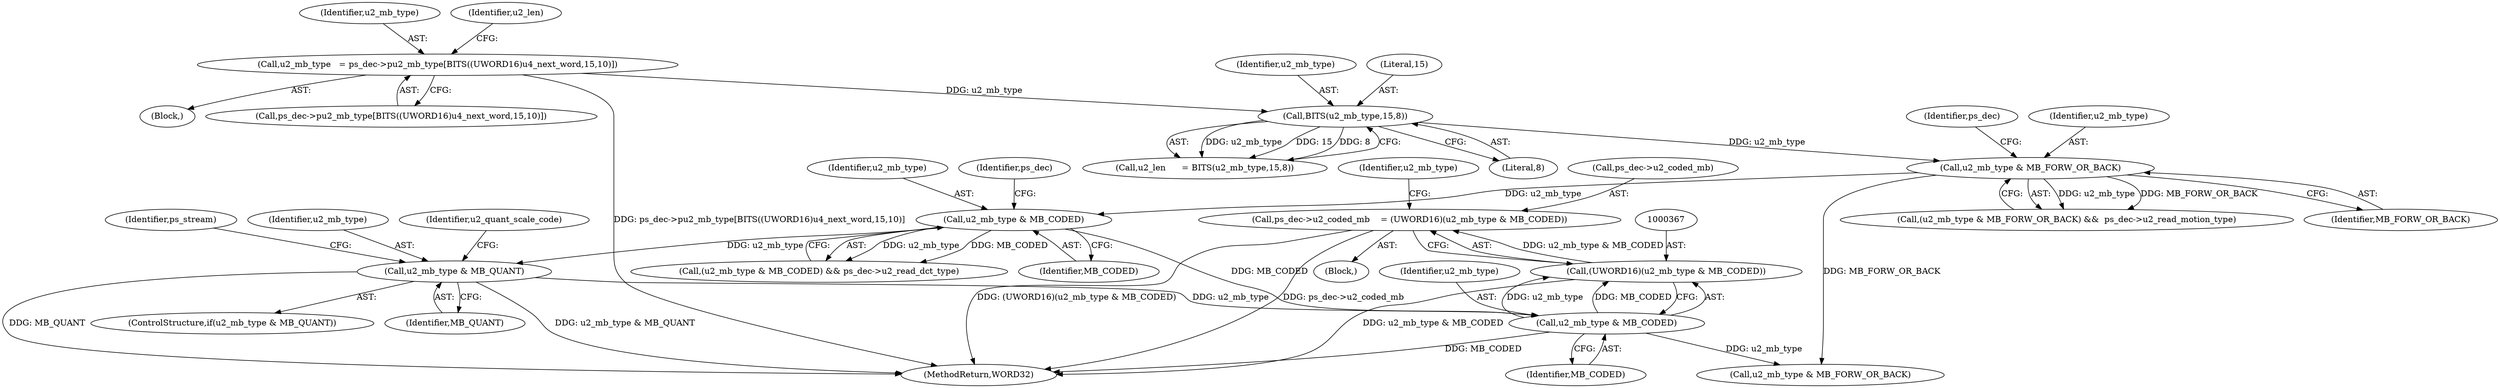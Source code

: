digraph "0_Android_58a6822d7140137ce957c6d2fc20bae1374186c1_0@pointer" {
"1000362" [label="(Call,ps_dec->u2_coded_mb    = (UWORD16)(u2_mb_type & MB_CODED))"];
"1000366" [label="(Call,(UWORD16)(u2_mb_type & MB_CODED))"];
"1000368" [label="(Call,u2_mb_type & MB_CODED)"];
"1000329" [label="(Call,u2_mb_type & MB_QUANT)"];
"1000299" [label="(Call,u2_mb_type & MB_CODED)"];
"1000244" [label="(Call,u2_mb_type & MB_FORW_OR_BACK)"];
"1000224" [label="(Call,BITS(u2_mb_type,15,8))"];
"1000210" [label="(Call,u2_mb_type   = ps_dec->pu2_mb_type[BITS((UWORD16)u4_next_word,15,10)])"];
"1000212" [label="(Call,ps_dec->pu2_mb_type[BITS((UWORD16)u4_next_word,15,10)])"];
"1000300" [label="(Identifier,u2_mb_type)"];
"1000363" [label="(Call,ps_dec->u2_coded_mb)"];
"1000248" [label="(Identifier,ps_dec)"];
"1000335" [label="(Identifier,u2_quant_scale_code)"];
"1000244" [label="(Call,u2_mb_type & MB_FORW_OR_BACK)"];
"1000222" [label="(Call,u2_len      = BITS(u2_mb_type,15,8))"];
"1000368" [label="(Call,u2_mb_type & MB_CODED)"];
"1000210" [label="(Call,u2_mb_type   = ps_dec->pu2_mb_type[BITS((UWORD16)u4_next_word,15,10)])"];
"1000366" [label="(Call,(UWORD16)(u2_mb_type & MB_CODED))"];
"1000372" [label="(Call,u2_mb_type & MB_FORW_OR_BACK)"];
"1000362" [label="(Call,ps_dec->u2_coded_mb    = (UWORD16)(u2_mb_type & MB_CODED))"];
"1000360" [label="(Identifier,ps_stream)"];
"1000246" [label="(Identifier,MB_FORW_OR_BACK)"];
"1000550" [label="(MethodReturn,WORD32)"];
"1000369" [label="(Identifier,u2_mb_type)"];
"1000328" [label="(ControlStructure,if(u2_mb_type & MB_QUANT))"];
"1000331" [label="(Identifier,MB_QUANT)"];
"1000370" [label="(Identifier,MB_CODED)"];
"1000299" [label="(Call,u2_mb_type & MB_CODED)"];
"1000227" [label="(Literal,8)"];
"1000373" [label="(Identifier,u2_mb_type)"];
"1000225" [label="(Identifier,u2_mb_type)"];
"1000245" [label="(Identifier,u2_mb_type)"];
"1000226" [label="(Literal,15)"];
"1000211" [label="(Identifier,u2_mb_type)"];
"1000298" [label="(Call,(u2_mb_type & MB_CODED) && ps_dec->u2_read_dct_type)"];
"1000224" [label="(Call,BITS(u2_mb_type,15,8))"];
"1000329" [label="(Call,u2_mb_type & MB_QUANT)"];
"1000209" [label="(Block,)"];
"1000223" [label="(Identifier,u2_len)"];
"1000134" [label="(Block,)"];
"1000303" [label="(Identifier,ps_dec)"];
"1000301" [label="(Identifier,MB_CODED)"];
"1000243" [label="(Call,(u2_mb_type & MB_FORW_OR_BACK) &&  ps_dec->u2_read_motion_type)"];
"1000330" [label="(Identifier,u2_mb_type)"];
"1000362" -> "1000134"  [label="AST: "];
"1000362" -> "1000366"  [label="CFG: "];
"1000363" -> "1000362"  [label="AST: "];
"1000366" -> "1000362"  [label="AST: "];
"1000373" -> "1000362"  [label="CFG: "];
"1000362" -> "1000550"  [label="DDG: (UWORD16)(u2_mb_type & MB_CODED)"];
"1000362" -> "1000550"  [label="DDG: ps_dec->u2_coded_mb"];
"1000366" -> "1000362"  [label="DDG: u2_mb_type & MB_CODED"];
"1000366" -> "1000368"  [label="CFG: "];
"1000367" -> "1000366"  [label="AST: "];
"1000368" -> "1000366"  [label="AST: "];
"1000366" -> "1000550"  [label="DDG: u2_mb_type & MB_CODED"];
"1000368" -> "1000366"  [label="DDG: u2_mb_type"];
"1000368" -> "1000366"  [label="DDG: MB_CODED"];
"1000368" -> "1000370"  [label="CFG: "];
"1000369" -> "1000368"  [label="AST: "];
"1000370" -> "1000368"  [label="AST: "];
"1000368" -> "1000550"  [label="DDG: MB_CODED"];
"1000329" -> "1000368"  [label="DDG: u2_mb_type"];
"1000299" -> "1000368"  [label="DDG: MB_CODED"];
"1000368" -> "1000372"  [label="DDG: u2_mb_type"];
"1000329" -> "1000328"  [label="AST: "];
"1000329" -> "1000331"  [label="CFG: "];
"1000330" -> "1000329"  [label="AST: "];
"1000331" -> "1000329"  [label="AST: "];
"1000335" -> "1000329"  [label="CFG: "];
"1000360" -> "1000329"  [label="CFG: "];
"1000329" -> "1000550"  [label="DDG: MB_QUANT"];
"1000329" -> "1000550"  [label="DDG: u2_mb_type & MB_QUANT"];
"1000299" -> "1000329"  [label="DDG: u2_mb_type"];
"1000299" -> "1000298"  [label="AST: "];
"1000299" -> "1000301"  [label="CFG: "];
"1000300" -> "1000299"  [label="AST: "];
"1000301" -> "1000299"  [label="AST: "];
"1000303" -> "1000299"  [label="CFG: "];
"1000298" -> "1000299"  [label="CFG: "];
"1000299" -> "1000298"  [label="DDG: u2_mb_type"];
"1000299" -> "1000298"  [label="DDG: MB_CODED"];
"1000244" -> "1000299"  [label="DDG: u2_mb_type"];
"1000244" -> "1000243"  [label="AST: "];
"1000244" -> "1000246"  [label="CFG: "];
"1000245" -> "1000244"  [label="AST: "];
"1000246" -> "1000244"  [label="AST: "];
"1000248" -> "1000244"  [label="CFG: "];
"1000243" -> "1000244"  [label="CFG: "];
"1000244" -> "1000243"  [label="DDG: u2_mb_type"];
"1000244" -> "1000243"  [label="DDG: MB_FORW_OR_BACK"];
"1000224" -> "1000244"  [label="DDG: u2_mb_type"];
"1000244" -> "1000372"  [label="DDG: MB_FORW_OR_BACK"];
"1000224" -> "1000222"  [label="AST: "];
"1000224" -> "1000227"  [label="CFG: "];
"1000225" -> "1000224"  [label="AST: "];
"1000226" -> "1000224"  [label="AST: "];
"1000227" -> "1000224"  [label="AST: "];
"1000222" -> "1000224"  [label="CFG: "];
"1000224" -> "1000222"  [label="DDG: u2_mb_type"];
"1000224" -> "1000222"  [label="DDG: 15"];
"1000224" -> "1000222"  [label="DDG: 8"];
"1000210" -> "1000224"  [label="DDG: u2_mb_type"];
"1000210" -> "1000209"  [label="AST: "];
"1000210" -> "1000212"  [label="CFG: "];
"1000211" -> "1000210"  [label="AST: "];
"1000212" -> "1000210"  [label="AST: "];
"1000223" -> "1000210"  [label="CFG: "];
"1000210" -> "1000550"  [label="DDG: ps_dec->pu2_mb_type[BITS((UWORD16)u4_next_word,15,10)]"];
}

